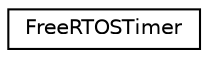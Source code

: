 digraph "Graphical Class Hierarchy"
{
  edge [fontname="Helvetica",fontsize="10",labelfontname="Helvetica",labelfontsize="10"];
  node [fontname="Helvetica",fontsize="10",shape=record];
  rankdir="LR";
  Node0 [label="FreeRTOSTimer",height=0.2,width=0.4,color="black", fillcolor="white", style="filled",URL="$class_free_r_t_o_s_timer.html",tooltip="Wrapper around the FreeRTOS timer functions. "];
}
